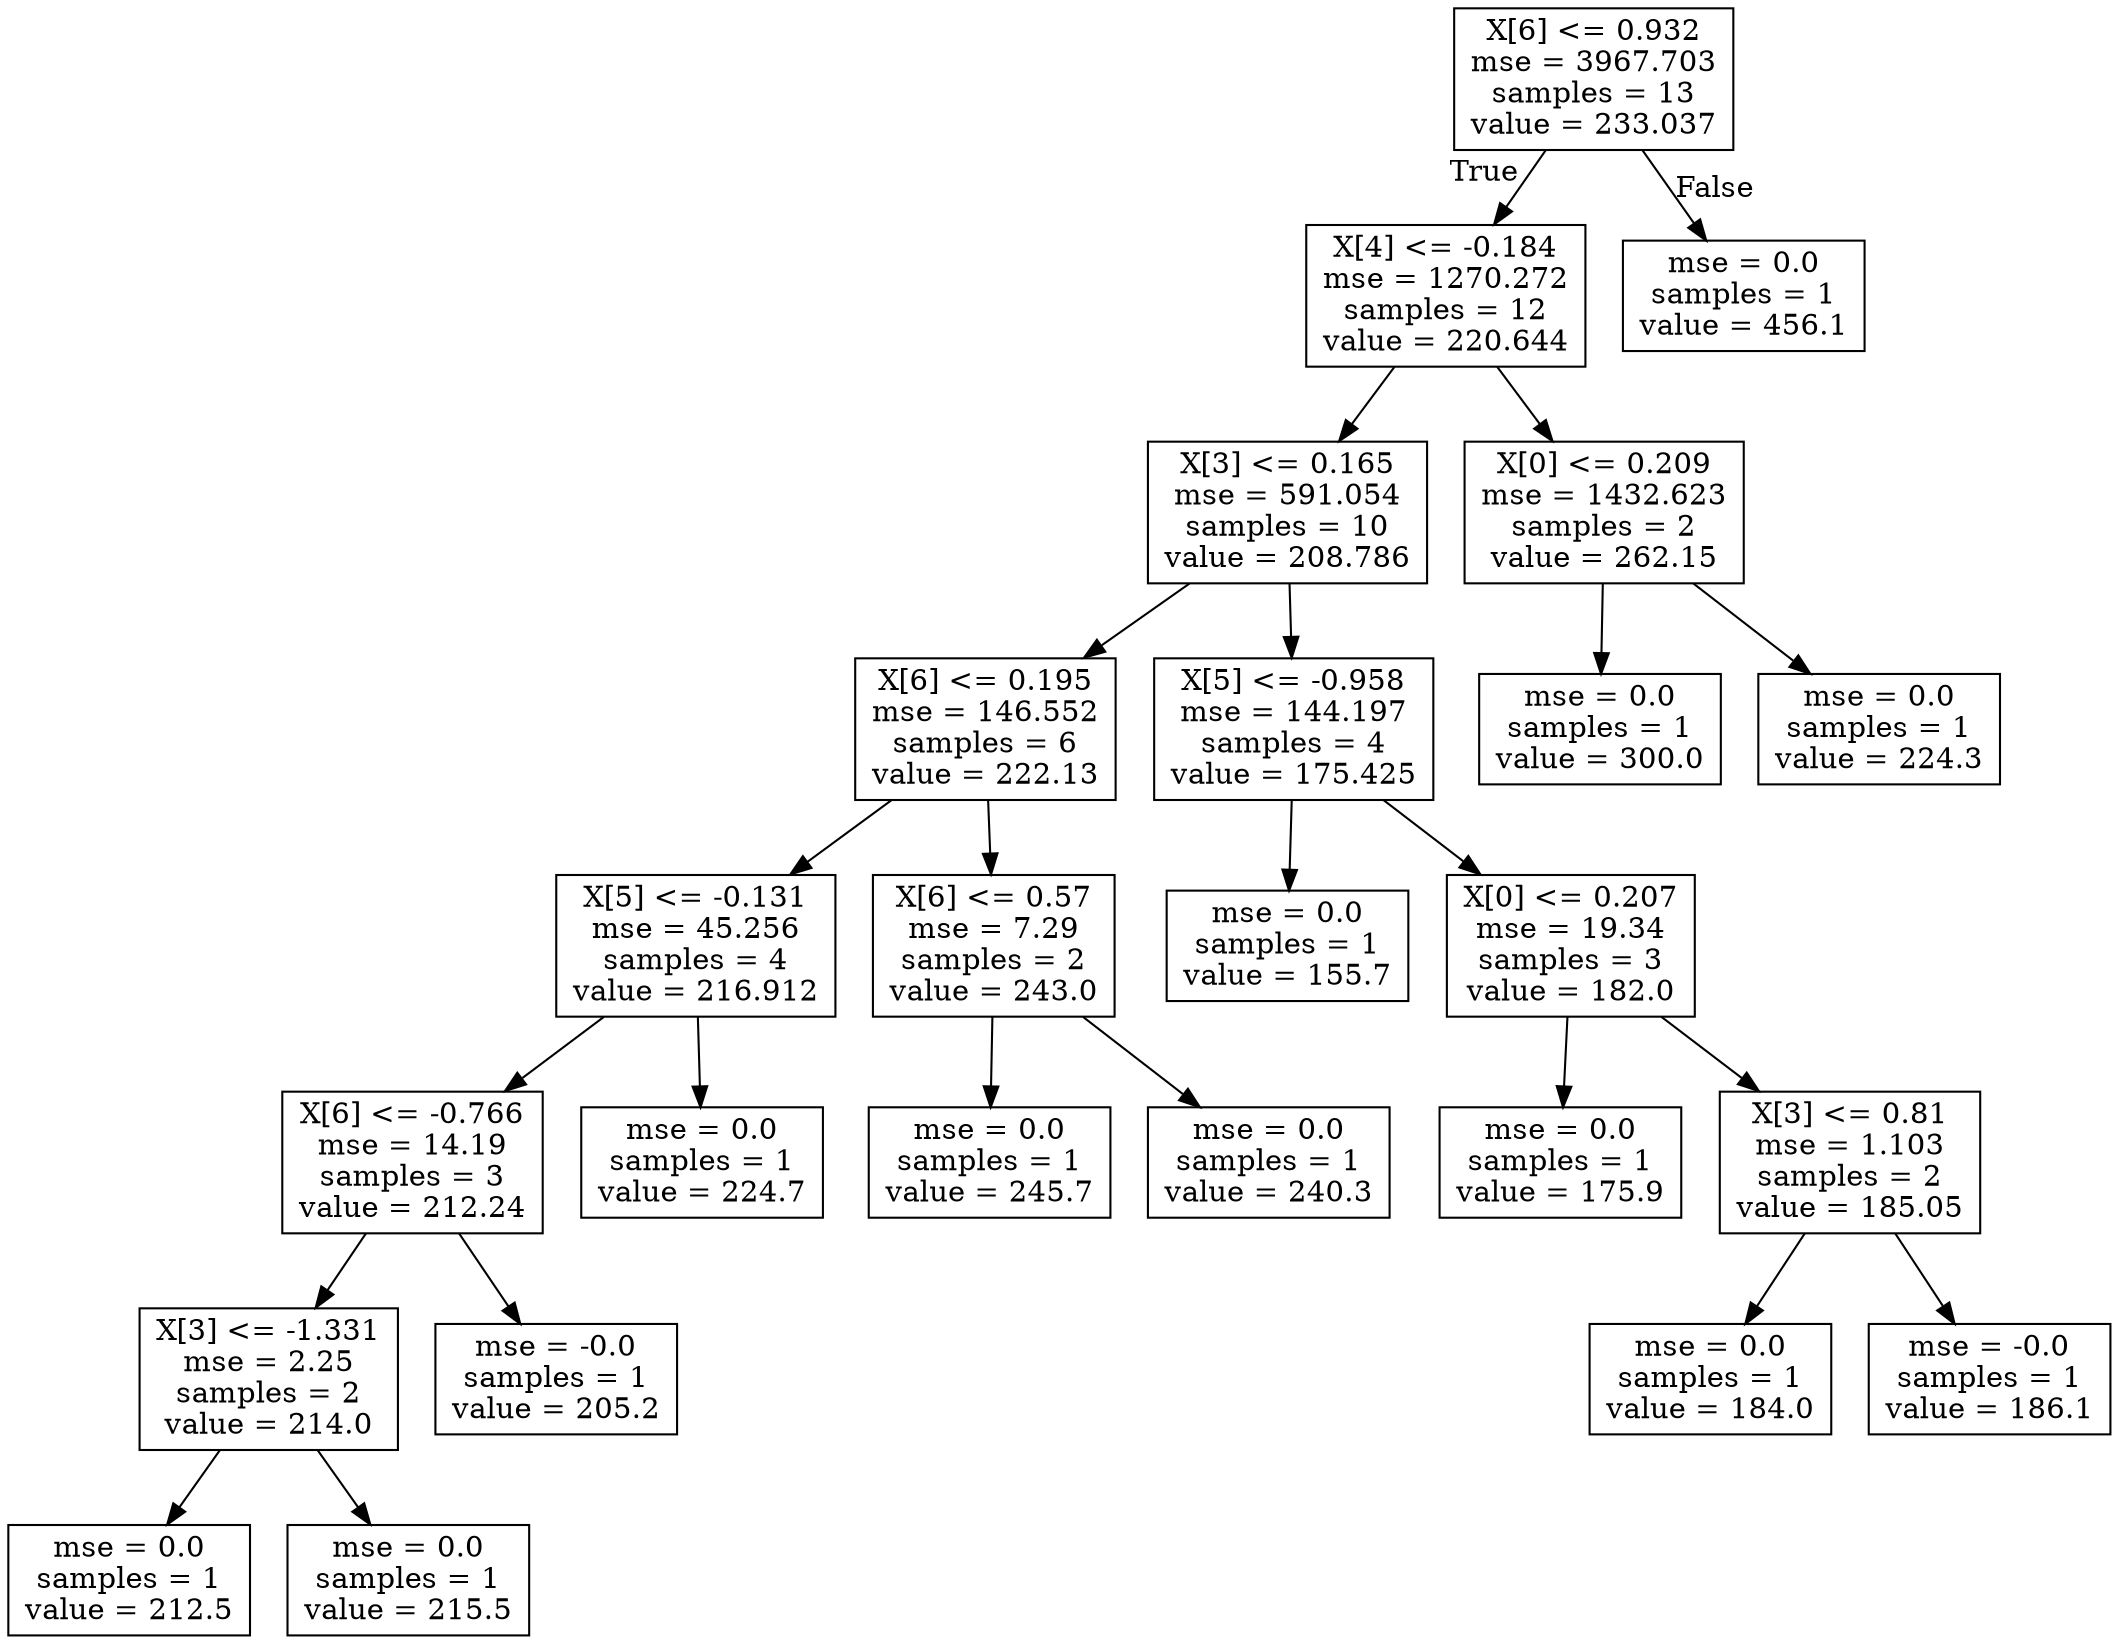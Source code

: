 digraph Tree {
node [shape=box] ;
0 [label="X[6] <= 0.932\nmse = 3967.703\nsamples = 13\nvalue = 233.037"] ;
1 [label="X[4] <= -0.184\nmse = 1270.272\nsamples = 12\nvalue = 220.644"] ;
0 -> 1 [labeldistance=2.5, labelangle=45, headlabel="True"] ;
2 [label="X[3] <= 0.165\nmse = 591.054\nsamples = 10\nvalue = 208.786"] ;
1 -> 2 ;
3 [label="X[6] <= 0.195\nmse = 146.552\nsamples = 6\nvalue = 222.13"] ;
2 -> 3 ;
4 [label="X[5] <= -0.131\nmse = 45.256\nsamples = 4\nvalue = 216.912"] ;
3 -> 4 ;
5 [label="X[6] <= -0.766\nmse = 14.19\nsamples = 3\nvalue = 212.24"] ;
4 -> 5 ;
6 [label="X[3] <= -1.331\nmse = 2.25\nsamples = 2\nvalue = 214.0"] ;
5 -> 6 ;
7 [label="mse = 0.0\nsamples = 1\nvalue = 212.5"] ;
6 -> 7 ;
8 [label="mse = 0.0\nsamples = 1\nvalue = 215.5"] ;
6 -> 8 ;
9 [label="mse = -0.0\nsamples = 1\nvalue = 205.2"] ;
5 -> 9 ;
10 [label="mse = 0.0\nsamples = 1\nvalue = 224.7"] ;
4 -> 10 ;
11 [label="X[6] <= 0.57\nmse = 7.29\nsamples = 2\nvalue = 243.0"] ;
3 -> 11 ;
12 [label="mse = 0.0\nsamples = 1\nvalue = 245.7"] ;
11 -> 12 ;
13 [label="mse = 0.0\nsamples = 1\nvalue = 240.3"] ;
11 -> 13 ;
14 [label="X[5] <= -0.958\nmse = 144.197\nsamples = 4\nvalue = 175.425"] ;
2 -> 14 ;
15 [label="mse = 0.0\nsamples = 1\nvalue = 155.7"] ;
14 -> 15 ;
16 [label="X[0] <= 0.207\nmse = 19.34\nsamples = 3\nvalue = 182.0"] ;
14 -> 16 ;
17 [label="mse = 0.0\nsamples = 1\nvalue = 175.9"] ;
16 -> 17 ;
18 [label="X[3] <= 0.81\nmse = 1.103\nsamples = 2\nvalue = 185.05"] ;
16 -> 18 ;
19 [label="mse = 0.0\nsamples = 1\nvalue = 184.0"] ;
18 -> 19 ;
20 [label="mse = -0.0\nsamples = 1\nvalue = 186.1"] ;
18 -> 20 ;
21 [label="X[0] <= 0.209\nmse = 1432.623\nsamples = 2\nvalue = 262.15"] ;
1 -> 21 ;
22 [label="mse = 0.0\nsamples = 1\nvalue = 300.0"] ;
21 -> 22 ;
23 [label="mse = 0.0\nsamples = 1\nvalue = 224.3"] ;
21 -> 23 ;
24 [label="mse = 0.0\nsamples = 1\nvalue = 456.1"] ;
0 -> 24 [labeldistance=2.5, labelangle=-45, headlabel="False"] ;
}